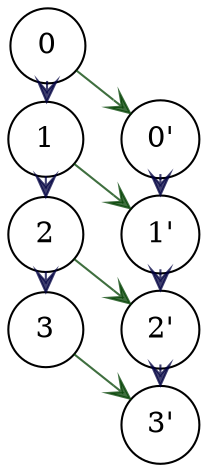 digraph G {
	ratio = "compress"
	ranksep = 0
	
	node[shape=circle]
	edge[arrowhead="vee"]

	0; 1; 2; 3

	d0p[label = "0'"]
	d1p[label = "1'"]
	d2p[label = "2'"]
	d3p[label = "3'"]

	inv0[style = "invis", label = ""]
	inv3[style = "invis", label = ""]

	{rank = source; 0; inv0}
	{rank = same; 1; d0p}
	{rank = same; 2; d1p}
	{rank = same; 3; d2p}
	{rank = sink; inv3; d3p}

	edge[color="#004000C0"]
	0 -> d0p
	1 -> d1p
	2 -> d2p
	3 -> d3p

	edge[color="#000040C0"]
	0 -> 1
	1 -> 2
	2 -> 3
	d0p -> d1p
	d1p -> d2p
	d2p -> d3p

	edge[style = "invis"]
	inv0 -> d0p
	3 -> inv3
}

